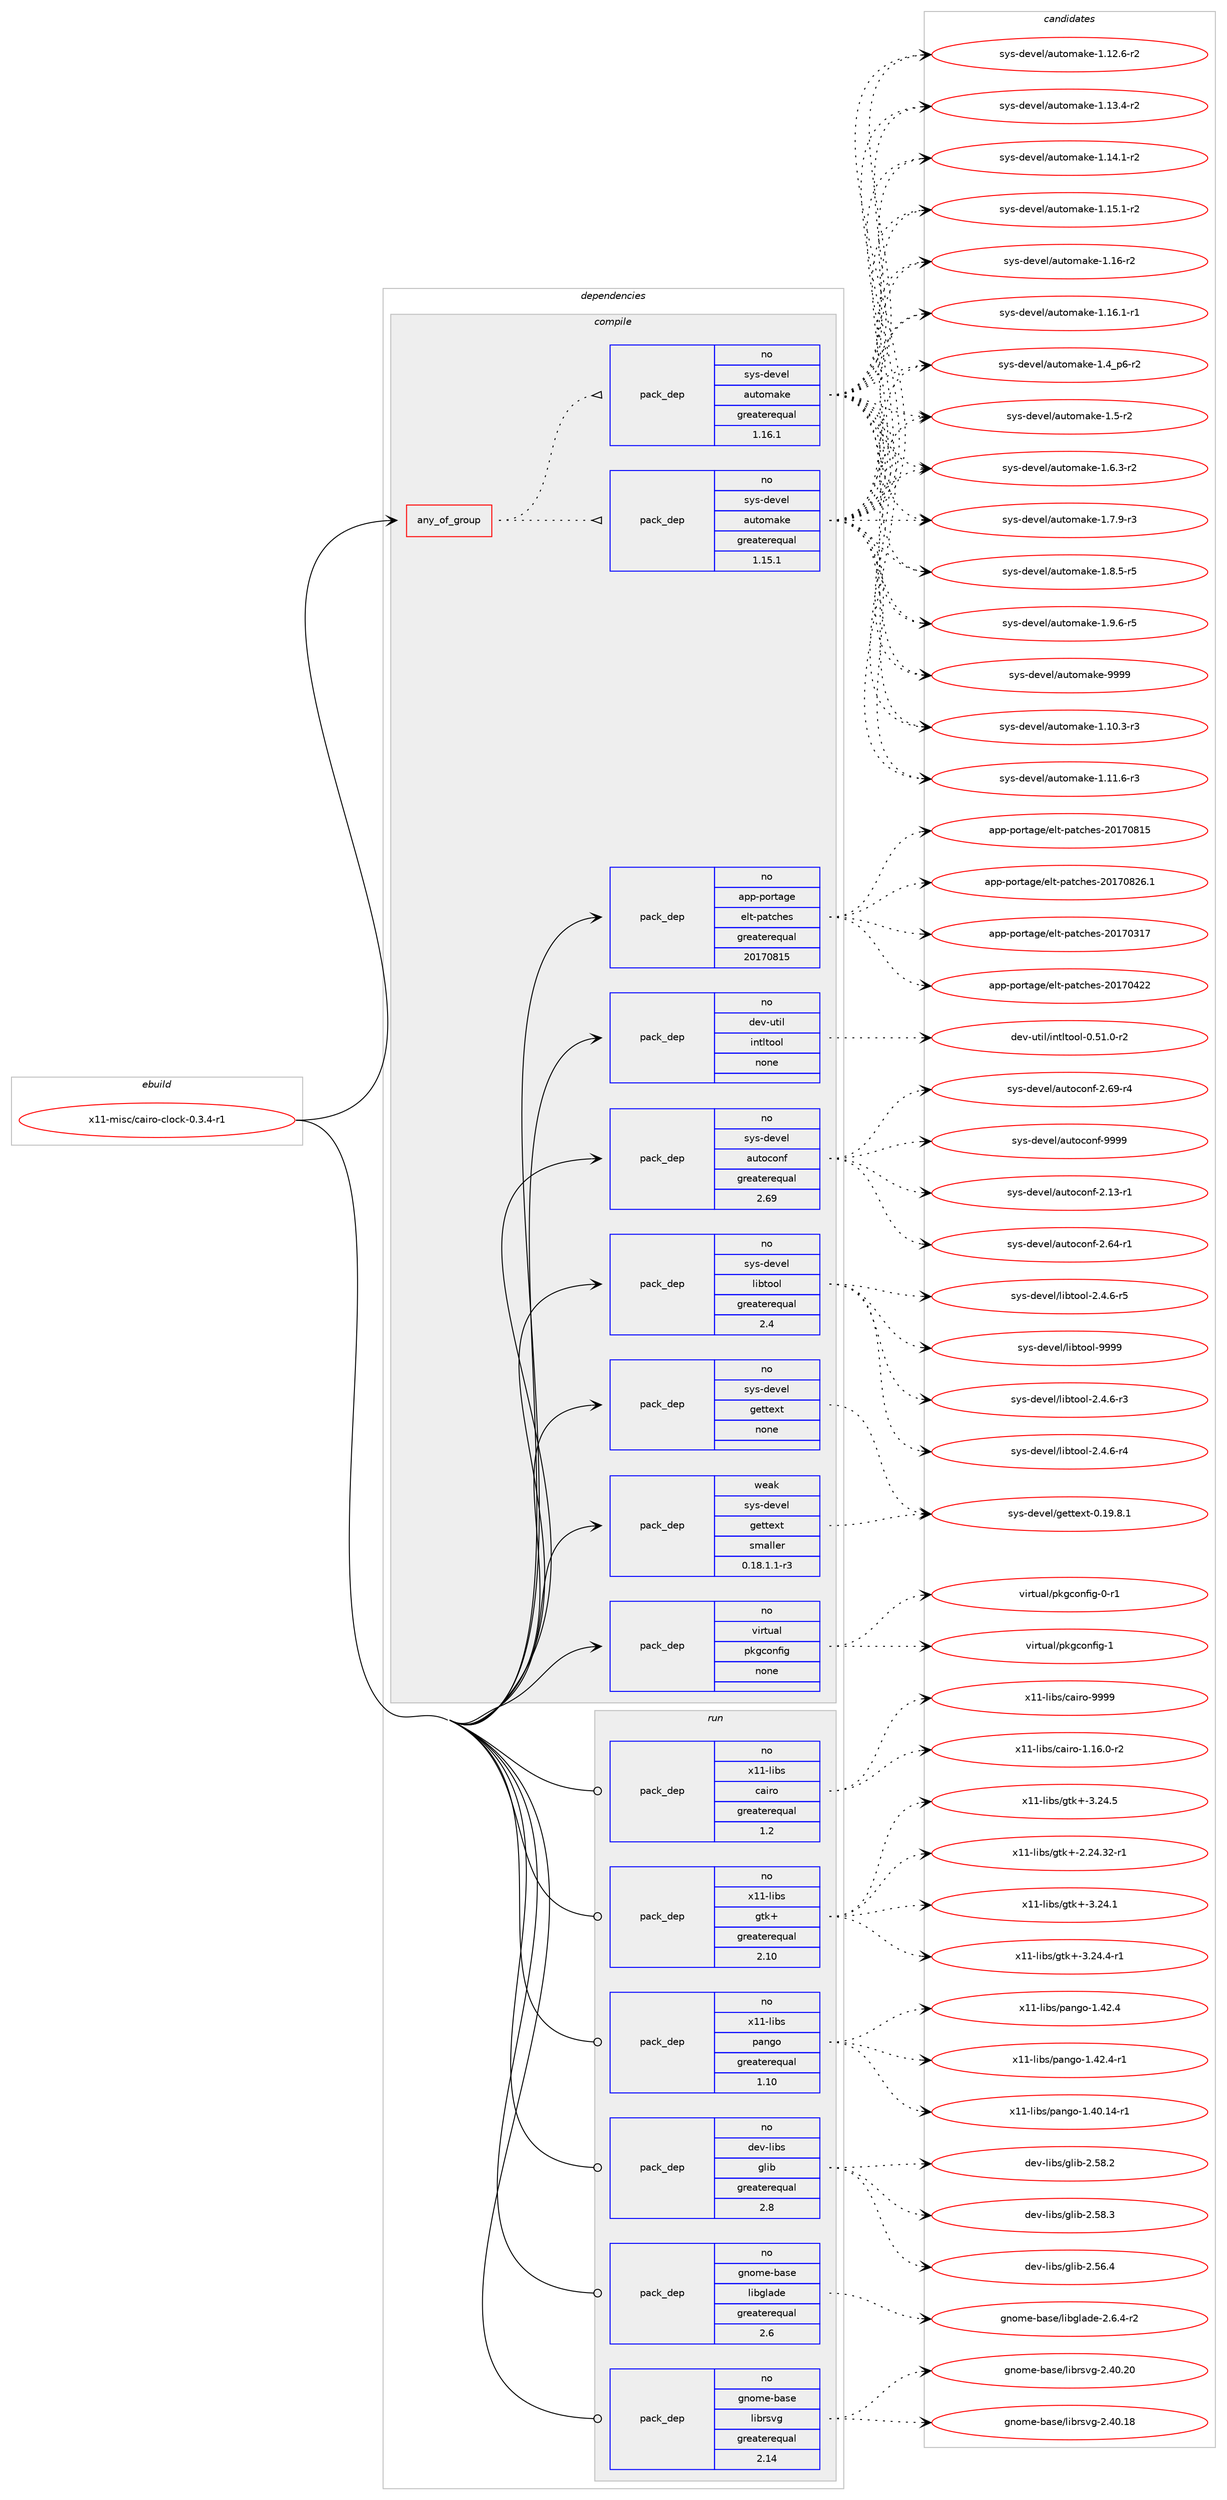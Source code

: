 digraph prolog {

# *************
# Graph options
# *************

newrank=true;
concentrate=true;
compound=true;
graph [rankdir=LR,fontname=Helvetica,fontsize=10,ranksep=1.5];#, ranksep=2.5, nodesep=0.2];
edge  [arrowhead=vee];
node  [fontname=Helvetica,fontsize=10];

# **********
# The ebuild
# **********

subgraph cluster_leftcol {
color=gray;
rank=same;
label=<<i>ebuild</i>>;
id [label="x11-misc/cairo-clock-0.3.4-r1", color=red, width=4, href="../x11-misc/cairo-clock-0.3.4-r1.svg"];
}

# ****************
# The dependencies
# ****************

subgraph cluster_midcol {
color=gray;
label=<<i>dependencies</i>>;
subgraph cluster_compile {
fillcolor="#eeeeee";
style=filled;
label=<<i>compile</i>>;
subgraph any28654 {
dependency1762235 [label=<<TABLE BORDER="0" CELLBORDER="1" CELLSPACING="0" CELLPADDING="4"><TR><TD CELLPADDING="10">any_of_group</TD></TR></TABLE>>, shape=none, color=red];subgraph pack1266187 {
dependency1762236 [label=<<TABLE BORDER="0" CELLBORDER="1" CELLSPACING="0" CELLPADDING="4" WIDTH="220"><TR><TD ROWSPAN="6" CELLPADDING="30">pack_dep</TD></TR><TR><TD WIDTH="110">no</TD></TR><TR><TD>sys-devel</TD></TR><TR><TD>automake</TD></TR><TR><TD>greaterequal</TD></TR><TR><TD>1.16.1</TD></TR></TABLE>>, shape=none, color=blue];
}
dependency1762235:e -> dependency1762236:w [weight=20,style="dotted",arrowhead="oinv"];
subgraph pack1266188 {
dependency1762237 [label=<<TABLE BORDER="0" CELLBORDER="1" CELLSPACING="0" CELLPADDING="4" WIDTH="220"><TR><TD ROWSPAN="6" CELLPADDING="30">pack_dep</TD></TR><TR><TD WIDTH="110">no</TD></TR><TR><TD>sys-devel</TD></TR><TR><TD>automake</TD></TR><TR><TD>greaterequal</TD></TR><TR><TD>1.15.1</TD></TR></TABLE>>, shape=none, color=blue];
}
dependency1762235:e -> dependency1762237:w [weight=20,style="dotted",arrowhead="oinv"];
}
id:e -> dependency1762235:w [weight=20,style="solid",arrowhead="vee"];
subgraph pack1266189 {
dependency1762238 [label=<<TABLE BORDER="0" CELLBORDER="1" CELLSPACING="0" CELLPADDING="4" WIDTH="220"><TR><TD ROWSPAN="6" CELLPADDING="30">pack_dep</TD></TR><TR><TD WIDTH="110">no</TD></TR><TR><TD>app-portage</TD></TR><TR><TD>elt-patches</TD></TR><TR><TD>greaterequal</TD></TR><TR><TD>20170815</TD></TR></TABLE>>, shape=none, color=blue];
}
id:e -> dependency1762238:w [weight=20,style="solid",arrowhead="vee"];
subgraph pack1266190 {
dependency1762239 [label=<<TABLE BORDER="0" CELLBORDER="1" CELLSPACING="0" CELLPADDING="4" WIDTH="220"><TR><TD ROWSPAN="6" CELLPADDING="30">pack_dep</TD></TR><TR><TD WIDTH="110">no</TD></TR><TR><TD>dev-util</TD></TR><TR><TD>intltool</TD></TR><TR><TD>none</TD></TR><TR><TD></TD></TR></TABLE>>, shape=none, color=blue];
}
id:e -> dependency1762239:w [weight=20,style="solid",arrowhead="vee"];
subgraph pack1266191 {
dependency1762240 [label=<<TABLE BORDER="0" CELLBORDER="1" CELLSPACING="0" CELLPADDING="4" WIDTH="220"><TR><TD ROWSPAN="6" CELLPADDING="30">pack_dep</TD></TR><TR><TD WIDTH="110">no</TD></TR><TR><TD>sys-devel</TD></TR><TR><TD>autoconf</TD></TR><TR><TD>greaterequal</TD></TR><TR><TD>2.69</TD></TR></TABLE>>, shape=none, color=blue];
}
id:e -> dependency1762240:w [weight=20,style="solid",arrowhead="vee"];
subgraph pack1266192 {
dependency1762241 [label=<<TABLE BORDER="0" CELLBORDER="1" CELLSPACING="0" CELLPADDING="4" WIDTH="220"><TR><TD ROWSPAN="6" CELLPADDING="30">pack_dep</TD></TR><TR><TD WIDTH="110">no</TD></TR><TR><TD>sys-devel</TD></TR><TR><TD>gettext</TD></TR><TR><TD>none</TD></TR><TR><TD></TD></TR></TABLE>>, shape=none, color=blue];
}
id:e -> dependency1762241:w [weight=20,style="solid",arrowhead="vee"];
subgraph pack1266193 {
dependency1762242 [label=<<TABLE BORDER="0" CELLBORDER="1" CELLSPACING="0" CELLPADDING="4" WIDTH="220"><TR><TD ROWSPAN="6" CELLPADDING="30">pack_dep</TD></TR><TR><TD WIDTH="110">no</TD></TR><TR><TD>sys-devel</TD></TR><TR><TD>libtool</TD></TR><TR><TD>greaterequal</TD></TR><TR><TD>2.4</TD></TR></TABLE>>, shape=none, color=blue];
}
id:e -> dependency1762242:w [weight=20,style="solid",arrowhead="vee"];
subgraph pack1266194 {
dependency1762243 [label=<<TABLE BORDER="0" CELLBORDER="1" CELLSPACING="0" CELLPADDING="4" WIDTH="220"><TR><TD ROWSPAN="6" CELLPADDING="30">pack_dep</TD></TR><TR><TD WIDTH="110">no</TD></TR><TR><TD>virtual</TD></TR><TR><TD>pkgconfig</TD></TR><TR><TD>none</TD></TR><TR><TD></TD></TR></TABLE>>, shape=none, color=blue];
}
id:e -> dependency1762243:w [weight=20,style="solid",arrowhead="vee"];
subgraph pack1266195 {
dependency1762244 [label=<<TABLE BORDER="0" CELLBORDER="1" CELLSPACING="0" CELLPADDING="4" WIDTH="220"><TR><TD ROWSPAN="6" CELLPADDING="30">pack_dep</TD></TR><TR><TD WIDTH="110">weak</TD></TR><TR><TD>sys-devel</TD></TR><TR><TD>gettext</TD></TR><TR><TD>smaller</TD></TR><TR><TD>0.18.1.1-r3</TD></TR></TABLE>>, shape=none, color=blue];
}
id:e -> dependency1762244:w [weight=20,style="solid",arrowhead="vee"];
}
subgraph cluster_compileandrun {
fillcolor="#eeeeee";
style=filled;
label=<<i>compile and run</i>>;
}
subgraph cluster_run {
fillcolor="#eeeeee";
style=filled;
label=<<i>run</i>>;
subgraph pack1266196 {
dependency1762245 [label=<<TABLE BORDER="0" CELLBORDER="1" CELLSPACING="0" CELLPADDING="4" WIDTH="220"><TR><TD ROWSPAN="6" CELLPADDING="30">pack_dep</TD></TR><TR><TD WIDTH="110">no</TD></TR><TR><TD>dev-libs</TD></TR><TR><TD>glib</TD></TR><TR><TD>greaterequal</TD></TR><TR><TD>2.8</TD></TR></TABLE>>, shape=none, color=blue];
}
id:e -> dependency1762245:w [weight=20,style="solid",arrowhead="odot"];
subgraph pack1266197 {
dependency1762246 [label=<<TABLE BORDER="0" CELLBORDER="1" CELLSPACING="0" CELLPADDING="4" WIDTH="220"><TR><TD ROWSPAN="6" CELLPADDING="30">pack_dep</TD></TR><TR><TD WIDTH="110">no</TD></TR><TR><TD>gnome-base</TD></TR><TR><TD>libglade</TD></TR><TR><TD>greaterequal</TD></TR><TR><TD>2.6</TD></TR></TABLE>>, shape=none, color=blue];
}
id:e -> dependency1762246:w [weight=20,style="solid",arrowhead="odot"];
subgraph pack1266198 {
dependency1762247 [label=<<TABLE BORDER="0" CELLBORDER="1" CELLSPACING="0" CELLPADDING="4" WIDTH="220"><TR><TD ROWSPAN="6" CELLPADDING="30">pack_dep</TD></TR><TR><TD WIDTH="110">no</TD></TR><TR><TD>gnome-base</TD></TR><TR><TD>librsvg</TD></TR><TR><TD>greaterequal</TD></TR><TR><TD>2.14</TD></TR></TABLE>>, shape=none, color=blue];
}
id:e -> dependency1762247:w [weight=20,style="solid",arrowhead="odot"];
subgraph pack1266199 {
dependency1762248 [label=<<TABLE BORDER="0" CELLBORDER="1" CELLSPACING="0" CELLPADDING="4" WIDTH="220"><TR><TD ROWSPAN="6" CELLPADDING="30">pack_dep</TD></TR><TR><TD WIDTH="110">no</TD></TR><TR><TD>x11-libs</TD></TR><TR><TD>cairo</TD></TR><TR><TD>greaterequal</TD></TR><TR><TD>1.2</TD></TR></TABLE>>, shape=none, color=blue];
}
id:e -> dependency1762248:w [weight=20,style="solid",arrowhead="odot"];
subgraph pack1266200 {
dependency1762249 [label=<<TABLE BORDER="0" CELLBORDER="1" CELLSPACING="0" CELLPADDING="4" WIDTH="220"><TR><TD ROWSPAN="6" CELLPADDING="30">pack_dep</TD></TR><TR><TD WIDTH="110">no</TD></TR><TR><TD>x11-libs</TD></TR><TR><TD>gtk+</TD></TR><TR><TD>greaterequal</TD></TR><TR><TD>2.10</TD></TR></TABLE>>, shape=none, color=blue];
}
id:e -> dependency1762249:w [weight=20,style="solid",arrowhead="odot"];
subgraph pack1266201 {
dependency1762250 [label=<<TABLE BORDER="0" CELLBORDER="1" CELLSPACING="0" CELLPADDING="4" WIDTH="220"><TR><TD ROWSPAN="6" CELLPADDING="30">pack_dep</TD></TR><TR><TD WIDTH="110">no</TD></TR><TR><TD>x11-libs</TD></TR><TR><TD>pango</TD></TR><TR><TD>greaterequal</TD></TR><TR><TD>1.10</TD></TR></TABLE>>, shape=none, color=blue];
}
id:e -> dependency1762250:w [weight=20,style="solid",arrowhead="odot"];
}
}

# **************
# The candidates
# **************

subgraph cluster_choices {
rank=same;
color=gray;
label=<<i>candidates</i>>;

subgraph choice1266187 {
color=black;
nodesep=1;
choice11512111545100101118101108479711711611110997107101454946494846514511451 [label="sys-devel/automake-1.10.3-r3", color=red, width=4,href="../sys-devel/automake-1.10.3-r3.svg"];
choice11512111545100101118101108479711711611110997107101454946494946544511451 [label="sys-devel/automake-1.11.6-r3", color=red, width=4,href="../sys-devel/automake-1.11.6-r3.svg"];
choice11512111545100101118101108479711711611110997107101454946495046544511450 [label="sys-devel/automake-1.12.6-r2", color=red, width=4,href="../sys-devel/automake-1.12.6-r2.svg"];
choice11512111545100101118101108479711711611110997107101454946495146524511450 [label="sys-devel/automake-1.13.4-r2", color=red, width=4,href="../sys-devel/automake-1.13.4-r2.svg"];
choice11512111545100101118101108479711711611110997107101454946495246494511450 [label="sys-devel/automake-1.14.1-r2", color=red, width=4,href="../sys-devel/automake-1.14.1-r2.svg"];
choice11512111545100101118101108479711711611110997107101454946495346494511450 [label="sys-devel/automake-1.15.1-r2", color=red, width=4,href="../sys-devel/automake-1.15.1-r2.svg"];
choice1151211154510010111810110847971171161111099710710145494649544511450 [label="sys-devel/automake-1.16-r2", color=red, width=4,href="../sys-devel/automake-1.16-r2.svg"];
choice11512111545100101118101108479711711611110997107101454946495446494511449 [label="sys-devel/automake-1.16.1-r1", color=red, width=4,href="../sys-devel/automake-1.16.1-r1.svg"];
choice115121115451001011181011084797117116111109971071014549465295112544511450 [label="sys-devel/automake-1.4_p6-r2", color=red, width=4,href="../sys-devel/automake-1.4_p6-r2.svg"];
choice11512111545100101118101108479711711611110997107101454946534511450 [label="sys-devel/automake-1.5-r2", color=red, width=4,href="../sys-devel/automake-1.5-r2.svg"];
choice115121115451001011181011084797117116111109971071014549465446514511450 [label="sys-devel/automake-1.6.3-r2", color=red, width=4,href="../sys-devel/automake-1.6.3-r2.svg"];
choice115121115451001011181011084797117116111109971071014549465546574511451 [label="sys-devel/automake-1.7.9-r3", color=red, width=4,href="../sys-devel/automake-1.7.9-r3.svg"];
choice115121115451001011181011084797117116111109971071014549465646534511453 [label="sys-devel/automake-1.8.5-r5", color=red, width=4,href="../sys-devel/automake-1.8.5-r5.svg"];
choice115121115451001011181011084797117116111109971071014549465746544511453 [label="sys-devel/automake-1.9.6-r5", color=red, width=4,href="../sys-devel/automake-1.9.6-r5.svg"];
choice115121115451001011181011084797117116111109971071014557575757 [label="sys-devel/automake-9999", color=red, width=4,href="../sys-devel/automake-9999.svg"];
dependency1762236:e -> choice11512111545100101118101108479711711611110997107101454946494846514511451:w [style=dotted,weight="100"];
dependency1762236:e -> choice11512111545100101118101108479711711611110997107101454946494946544511451:w [style=dotted,weight="100"];
dependency1762236:e -> choice11512111545100101118101108479711711611110997107101454946495046544511450:w [style=dotted,weight="100"];
dependency1762236:e -> choice11512111545100101118101108479711711611110997107101454946495146524511450:w [style=dotted,weight="100"];
dependency1762236:e -> choice11512111545100101118101108479711711611110997107101454946495246494511450:w [style=dotted,weight="100"];
dependency1762236:e -> choice11512111545100101118101108479711711611110997107101454946495346494511450:w [style=dotted,weight="100"];
dependency1762236:e -> choice1151211154510010111810110847971171161111099710710145494649544511450:w [style=dotted,weight="100"];
dependency1762236:e -> choice11512111545100101118101108479711711611110997107101454946495446494511449:w [style=dotted,weight="100"];
dependency1762236:e -> choice115121115451001011181011084797117116111109971071014549465295112544511450:w [style=dotted,weight="100"];
dependency1762236:e -> choice11512111545100101118101108479711711611110997107101454946534511450:w [style=dotted,weight="100"];
dependency1762236:e -> choice115121115451001011181011084797117116111109971071014549465446514511450:w [style=dotted,weight="100"];
dependency1762236:e -> choice115121115451001011181011084797117116111109971071014549465546574511451:w [style=dotted,weight="100"];
dependency1762236:e -> choice115121115451001011181011084797117116111109971071014549465646534511453:w [style=dotted,weight="100"];
dependency1762236:e -> choice115121115451001011181011084797117116111109971071014549465746544511453:w [style=dotted,weight="100"];
dependency1762236:e -> choice115121115451001011181011084797117116111109971071014557575757:w [style=dotted,weight="100"];
}
subgraph choice1266188 {
color=black;
nodesep=1;
choice11512111545100101118101108479711711611110997107101454946494846514511451 [label="sys-devel/automake-1.10.3-r3", color=red, width=4,href="../sys-devel/automake-1.10.3-r3.svg"];
choice11512111545100101118101108479711711611110997107101454946494946544511451 [label="sys-devel/automake-1.11.6-r3", color=red, width=4,href="../sys-devel/automake-1.11.6-r3.svg"];
choice11512111545100101118101108479711711611110997107101454946495046544511450 [label="sys-devel/automake-1.12.6-r2", color=red, width=4,href="../sys-devel/automake-1.12.6-r2.svg"];
choice11512111545100101118101108479711711611110997107101454946495146524511450 [label="sys-devel/automake-1.13.4-r2", color=red, width=4,href="../sys-devel/automake-1.13.4-r2.svg"];
choice11512111545100101118101108479711711611110997107101454946495246494511450 [label="sys-devel/automake-1.14.1-r2", color=red, width=4,href="../sys-devel/automake-1.14.1-r2.svg"];
choice11512111545100101118101108479711711611110997107101454946495346494511450 [label="sys-devel/automake-1.15.1-r2", color=red, width=4,href="../sys-devel/automake-1.15.1-r2.svg"];
choice1151211154510010111810110847971171161111099710710145494649544511450 [label="sys-devel/automake-1.16-r2", color=red, width=4,href="../sys-devel/automake-1.16-r2.svg"];
choice11512111545100101118101108479711711611110997107101454946495446494511449 [label="sys-devel/automake-1.16.1-r1", color=red, width=4,href="../sys-devel/automake-1.16.1-r1.svg"];
choice115121115451001011181011084797117116111109971071014549465295112544511450 [label="sys-devel/automake-1.4_p6-r2", color=red, width=4,href="../sys-devel/automake-1.4_p6-r2.svg"];
choice11512111545100101118101108479711711611110997107101454946534511450 [label="sys-devel/automake-1.5-r2", color=red, width=4,href="../sys-devel/automake-1.5-r2.svg"];
choice115121115451001011181011084797117116111109971071014549465446514511450 [label="sys-devel/automake-1.6.3-r2", color=red, width=4,href="../sys-devel/automake-1.6.3-r2.svg"];
choice115121115451001011181011084797117116111109971071014549465546574511451 [label="sys-devel/automake-1.7.9-r3", color=red, width=4,href="../sys-devel/automake-1.7.9-r3.svg"];
choice115121115451001011181011084797117116111109971071014549465646534511453 [label="sys-devel/automake-1.8.5-r5", color=red, width=4,href="../sys-devel/automake-1.8.5-r5.svg"];
choice115121115451001011181011084797117116111109971071014549465746544511453 [label="sys-devel/automake-1.9.6-r5", color=red, width=4,href="../sys-devel/automake-1.9.6-r5.svg"];
choice115121115451001011181011084797117116111109971071014557575757 [label="sys-devel/automake-9999", color=red, width=4,href="../sys-devel/automake-9999.svg"];
dependency1762237:e -> choice11512111545100101118101108479711711611110997107101454946494846514511451:w [style=dotted,weight="100"];
dependency1762237:e -> choice11512111545100101118101108479711711611110997107101454946494946544511451:w [style=dotted,weight="100"];
dependency1762237:e -> choice11512111545100101118101108479711711611110997107101454946495046544511450:w [style=dotted,weight="100"];
dependency1762237:e -> choice11512111545100101118101108479711711611110997107101454946495146524511450:w [style=dotted,weight="100"];
dependency1762237:e -> choice11512111545100101118101108479711711611110997107101454946495246494511450:w [style=dotted,weight="100"];
dependency1762237:e -> choice11512111545100101118101108479711711611110997107101454946495346494511450:w [style=dotted,weight="100"];
dependency1762237:e -> choice1151211154510010111810110847971171161111099710710145494649544511450:w [style=dotted,weight="100"];
dependency1762237:e -> choice11512111545100101118101108479711711611110997107101454946495446494511449:w [style=dotted,weight="100"];
dependency1762237:e -> choice115121115451001011181011084797117116111109971071014549465295112544511450:w [style=dotted,weight="100"];
dependency1762237:e -> choice11512111545100101118101108479711711611110997107101454946534511450:w [style=dotted,weight="100"];
dependency1762237:e -> choice115121115451001011181011084797117116111109971071014549465446514511450:w [style=dotted,weight="100"];
dependency1762237:e -> choice115121115451001011181011084797117116111109971071014549465546574511451:w [style=dotted,weight="100"];
dependency1762237:e -> choice115121115451001011181011084797117116111109971071014549465646534511453:w [style=dotted,weight="100"];
dependency1762237:e -> choice115121115451001011181011084797117116111109971071014549465746544511453:w [style=dotted,weight="100"];
dependency1762237:e -> choice115121115451001011181011084797117116111109971071014557575757:w [style=dotted,weight="100"];
}
subgraph choice1266189 {
color=black;
nodesep=1;
choice97112112451121111141169710310147101108116451129711699104101115455048495548514955 [label="app-portage/elt-patches-20170317", color=red, width=4,href="../app-portage/elt-patches-20170317.svg"];
choice97112112451121111141169710310147101108116451129711699104101115455048495548525050 [label="app-portage/elt-patches-20170422", color=red, width=4,href="../app-portage/elt-patches-20170422.svg"];
choice97112112451121111141169710310147101108116451129711699104101115455048495548564953 [label="app-portage/elt-patches-20170815", color=red, width=4,href="../app-portage/elt-patches-20170815.svg"];
choice971121124511211111411697103101471011081164511297116991041011154550484955485650544649 [label="app-portage/elt-patches-20170826.1", color=red, width=4,href="../app-portage/elt-patches-20170826.1.svg"];
dependency1762238:e -> choice97112112451121111141169710310147101108116451129711699104101115455048495548514955:w [style=dotted,weight="100"];
dependency1762238:e -> choice97112112451121111141169710310147101108116451129711699104101115455048495548525050:w [style=dotted,weight="100"];
dependency1762238:e -> choice97112112451121111141169710310147101108116451129711699104101115455048495548564953:w [style=dotted,weight="100"];
dependency1762238:e -> choice971121124511211111411697103101471011081164511297116991041011154550484955485650544649:w [style=dotted,weight="100"];
}
subgraph choice1266190 {
color=black;
nodesep=1;
choice1001011184511711610510847105110116108116111111108454846534946484511450 [label="dev-util/intltool-0.51.0-r2", color=red, width=4,href="../dev-util/intltool-0.51.0-r2.svg"];
dependency1762239:e -> choice1001011184511711610510847105110116108116111111108454846534946484511450:w [style=dotted,weight="100"];
}
subgraph choice1266191 {
color=black;
nodesep=1;
choice1151211154510010111810110847971171161119911111010245504649514511449 [label="sys-devel/autoconf-2.13-r1", color=red, width=4,href="../sys-devel/autoconf-2.13-r1.svg"];
choice1151211154510010111810110847971171161119911111010245504654524511449 [label="sys-devel/autoconf-2.64-r1", color=red, width=4,href="../sys-devel/autoconf-2.64-r1.svg"];
choice1151211154510010111810110847971171161119911111010245504654574511452 [label="sys-devel/autoconf-2.69-r4", color=red, width=4,href="../sys-devel/autoconf-2.69-r4.svg"];
choice115121115451001011181011084797117116111991111101024557575757 [label="sys-devel/autoconf-9999", color=red, width=4,href="../sys-devel/autoconf-9999.svg"];
dependency1762240:e -> choice1151211154510010111810110847971171161119911111010245504649514511449:w [style=dotted,weight="100"];
dependency1762240:e -> choice1151211154510010111810110847971171161119911111010245504654524511449:w [style=dotted,weight="100"];
dependency1762240:e -> choice1151211154510010111810110847971171161119911111010245504654574511452:w [style=dotted,weight="100"];
dependency1762240:e -> choice115121115451001011181011084797117116111991111101024557575757:w [style=dotted,weight="100"];
}
subgraph choice1266192 {
color=black;
nodesep=1;
choice1151211154510010111810110847103101116116101120116454846495746564649 [label="sys-devel/gettext-0.19.8.1", color=red, width=4,href="../sys-devel/gettext-0.19.8.1.svg"];
dependency1762241:e -> choice1151211154510010111810110847103101116116101120116454846495746564649:w [style=dotted,weight="100"];
}
subgraph choice1266193 {
color=black;
nodesep=1;
choice1151211154510010111810110847108105981161111111084550465246544511451 [label="sys-devel/libtool-2.4.6-r3", color=red, width=4,href="../sys-devel/libtool-2.4.6-r3.svg"];
choice1151211154510010111810110847108105981161111111084550465246544511452 [label="sys-devel/libtool-2.4.6-r4", color=red, width=4,href="../sys-devel/libtool-2.4.6-r4.svg"];
choice1151211154510010111810110847108105981161111111084550465246544511453 [label="sys-devel/libtool-2.4.6-r5", color=red, width=4,href="../sys-devel/libtool-2.4.6-r5.svg"];
choice1151211154510010111810110847108105981161111111084557575757 [label="sys-devel/libtool-9999", color=red, width=4,href="../sys-devel/libtool-9999.svg"];
dependency1762242:e -> choice1151211154510010111810110847108105981161111111084550465246544511451:w [style=dotted,weight="100"];
dependency1762242:e -> choice1151211154510010111810110847108105981161111111084550465246544511452:w [style=dotted,weight="100"];
dependency1762242:e -> choice1151211154510010111810110847108105981161111111084550465246544511453:w [style=dotted,weight="100"];
dependency1762242:e -> choice1151211154510010111810110847108105981161111111084557575757:w [style=dotted,weight="100"];
}
subgraph choice1266194 {
color=black;
nodesep=1;
choice11810511411611797108471121071039911111010210510345484511449 [label="virtual/pkgconfig-0-r1", color=red, width=4,href="../virtual/pkgconfig-0-r1.svg"];
choice1181051141161179710847112107103991111101021051034549 [label="virtual/pkgconfig-1", color=red, width=4,href="../virtual/pkgconfig-1.svg"];
dependency1762243:e -> choice11810511411611797108471121071039911111010210510345484511449:w [style=dotted,weight="100"];
dependency1762243:e -> choice1181051141161179710847112107103991111101021051034549:w [style=dotted,weight="100"];
}
subgraph choice1266195 {
color=black;
nodesep=1;
choice1151211154510010111810110847103101116116101120116454846495746564649 [label="sys-devel/gettext-0.19.8.1", color=red, width=4,href="../sys-devel/gettext-0.19.8.1.svg"];
dependency1762244:e -> choice1151211154510010111810110847103101116116101120116454846495746564649:w [style=dotted,weight="100"];
}
subgraph choice1266196 {
color=black;
nodesep=1;
choice1001011184510810598115471031081059845504653544652 [label="dev-libs/glib-2.56.4", color=red, width=4,href="../dev-libs/glib-2.56.4.svg"];
choice1001011184510810598115471031081059845504653564650 [label="dev-libs/glib-2.58.2", color=red, width=4,href="../dev-libs/glib-2.58.2.svg"];
choice1001011184510810598115471031081059845504653564651 [label="dev-libs/glib-2.58.3", color=red, width=4,href="../dev-libs/glib-2.58.3.svg"];
dependency1762245:e -> choice1001011184510810598115471031081059845504653544652:w [style=dotted,weight="100"];
dependency1762245:e -> choice1001011184510810598115471031081059845504653564650:w [style=dotted,weight="100"];
dependency1762245:e -> choice1001011184510810598115471031081059845504653564651:w [style=dotted,weight="100"];
}
subgraph choice1266197 {
color=black;
nodesep=1;
choice1031101111091014598971151014710810598103108971001014550465446524511450 [label="gnome-base/libglade-2.6.4-r2", color=red, width=4,href="../gnome-base/libglade-2.6.4-r2.svg"];
dependency1762246:e -> choice1031101111091014598971151014710810598103108971001014550465446524511450:w [style=dotted,weight="100"];
}
subgraph choice1266198 {
color=black;
nodesep=1;
choice10311011110910145989711510147108105981141151181034550465248464956 [label="gnome-base/librsvg-2.40.18", color=red, width=4,href="../gnome-base/librsvg-2.40.18.svg"];
choice10311011110910145989711510147108105981141151181034550465248465048 [label="gnome-base/librsvg-2.40.20", color=red, width=4,href="../gnome-base/librsvg-2.40.20.svg"];
dependency1762247:e -> choice10311011110910145989711510147108105981141151181034550465248464956:w [style=dotted,weight="100"];
dependency1762247:e -> choice10311011110910145989711510147108105981141151181034550465248465048:w [style=dotted,weight="100"];
}
subgraph choice1266199 {
color=black;
nodesep=1;
choice12049494510810598115479997105114111454946495446484511450 [label="x11-libs/cairo-1.16.0-r2", color=red, width=4,href="../x11-libs/cairo-1.16.0-r2.svg"];
choice120494945108105981154799971051141114557575757 [label="x11-libs/cairo-9999", color=red, width=4,href="../x11-libs/cairo-9999.svg"];
dependency1762248:e -> choice12049494510810598115479997105114111454946495446484511450:w [style=dotted,weight="100"];
dependency1762248:e -> choice120494945108105981154799971051141114557575757:w [style=dotted,weight="100"];
}
subgraph choice1266200 {
color=black;
nodesep=1;
choice12049494510810598115471031161074345504650524651504511449 [label="x11-libs/gtk+-2.24.32-r1", color=red, width=4,href="../x11-libs/gtk+-2.24.32-r1.svg"];
choice12049494510810598115471031161074345514650524649 [label="x11-libs/gtk+-3.24.1", color=red, width=4,href="../x11-libs/gtk+-3.24.1.svg"];
choice120494945108105981154710311610743455146505246524511449 [label="x11-libs/gtk+-3.24.4-r1", color=red, width=4,href="../x11-libs/gtk+-3.24.4-r1.svg"];
choice12049494510810598115471031161074345514650524653 [label="x11-libs/gtk+-3.24.5", color=red, width=4,href="../x11-libs/gtk+-3.24.5.svg"];
dependency1762249:e -> choice12049494510810598115471031161074345504650524651504511449:w [style=dotted,weight="100"];
dependency1762249:e -> choice12049494510810598115471031161074345514650524649:w [style=dotted,weight="100"];
dependency1762249:e -> choice120494945108105981154710311610743455146505246524511449:w [style=dotted,weight="100"];
dependency1762249:e -> choice12049494510810598115471031161074345514650524653:w [style=dotted,weight="100"];
}
subgraph choice1266201 {
color=black;
nodesep=1;
choice12049494510810598115471129711010311145494652484649524511449 [label="x11-libs/pango-1.40.14-r1", color=red, width=4,href="../x11-libs/pango-1.40.14-r1.svg"];
choice12049494510810598115471129711010311145494652504652 [label="x11-libs/pango-1.42.4", color=red, width=4,href="../x11-libs/pango-1.42.4.svg"];
choice120494945108105981154711297110103111454946525046524511449 [label="x11-libs/pango-1.42.4-r1", color=red, width=4,href="../x11-libs/pango-1.42.4-r1.svg"];
dependency1762250:e -> choice12049494510810598115471129711010311145494652484649524511449:w [style=dotted,weight="100"];
dependency1762250:e -> choice12049494510810598115471129711010311145494652504652:w [style=dotted,weight="100"];
dependency1762250:e -> choice120494945108105981154711297110103111454946525046524511449:w [style=dotted,weight="100"];
}
}

}
